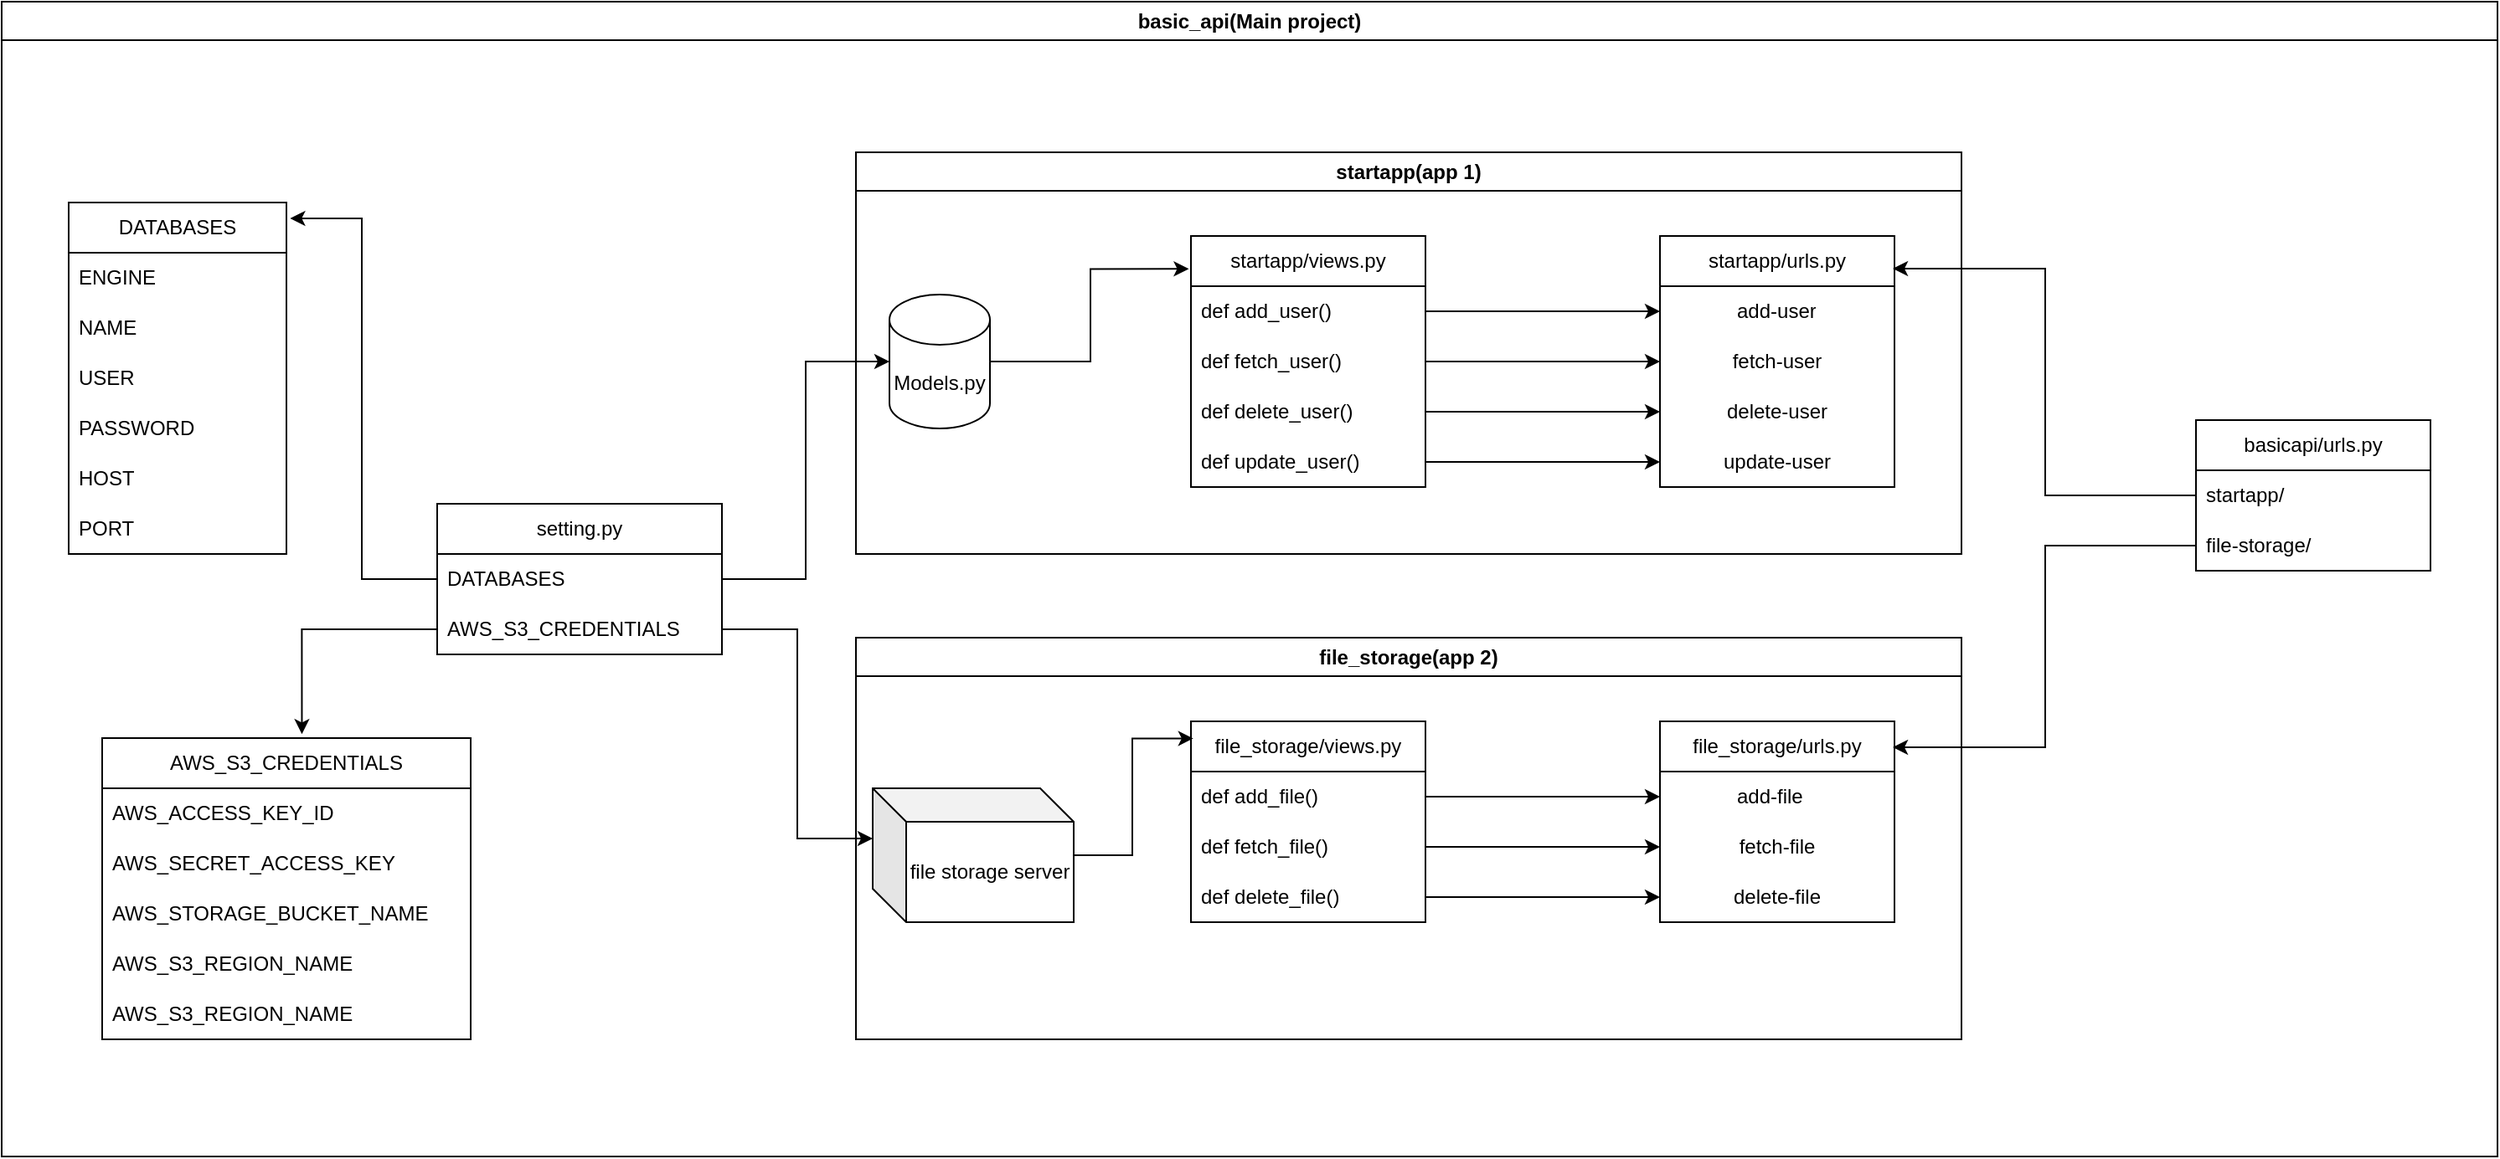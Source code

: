 <mxfile version="26.0.16">
  <diagram name="Page-1" id="XtNXcdDxOLI-yIGNgzWS">
    <mxGraphModel dx="2236" dy="1707" grid="1" gridSize="10" guides="1" tooltips="1" connect="1" arrows="1" fold="1" page="1" pageScale="1" pageWidth="850" pageHeight="1100" math="0" shadow="0">
      <root>
        <mxCell id="0" />
        <mxCell id="1" parent="0" />
        <mxCell id="6V8jNEa_y3OGPtVxwpbR-1" value="Models.py" style="shape=cylinder3;whiteSpace=wrap;html=1;boundedLbl=1;backgroundOutline=1;size=15;" vertex="1" parent="1">
          <mxGeometry x="80" y="125" width="60" height="80" as="geometry" />
        </mxCell>
        <mxCell id="6V8jNEa_y3OGPtVxwpbR-3" value="startapp/urls.py" style="swimlane;fontStyle=0;childLayout=stackLayout;horizontal=1;startSize=30;horizontalStack=0;resizeParent=1;resizeParentMax=0;resizeLast=0;collapsible=1;marginBottom=0;whiteSpace=wrap;html=1;" vertex="1" parent="1">
          <mxGeometry x="540" y="90" width="140" height="150" as="geometry" />
        </mxCell>
        <mxCell id="6V8jNEa_y3OGPtVxwpbR-4" value="&lt;blockquote style=&quot;margin: 0 0 0 40px; border: none; padding: 0px;&quot;&gt;add-user&lt;/blockquote&gt;" style="text;strokeColor=none;fillColor=none;align=left;verticalAlign=middle;spacingLeft=4;spacingRight=4;overflow=hidden;points=[[0,0.5],[1,0.5]];portConstraint=eastwest;rotatable=0;whiteSpace=wrap;html=1;" vertex="1" parent="6V8jNEa_y3OGPtVxwpbR-3">
          <mxGeometry y="30" width="140" height="30" as="geometry" />
        </mxCell>
        <mxCell id="6V8jNEa_y3OGPtVxwpbR-5" value="fetch-user" style="text;strokeColor=none;fillColor=none;align=center;verticalAlign=middle;spacingLeft=4;spacingRight=4;overflow=hidden;points=[[0,0.5],[1,0.5]];portConstraint=eastwest;rotatable=0;whiteSpace=wrap;html=1;" vertex="1" parent="6V8jNEa_y3OGPtVxwpbR-3">
          <mxGeometry y="60" width="140" height="30" as="geometry" />
        </mxCell>
        <mxCell id="6V8jNEa_y3OGPtVxwpbR-6" value="delete-user" style="text;strokeColor=none;fillColor=none;align=center;verticalAlign=middle;spacingLeft=4;spacingRight=4;overflow=hidden;points=[[0,0.5],[1,0.5]];portConstraint=eastwest;rotatable=0;whiteSpace=wrap;html=1;" vertex="1" parent="6V8jNEa_y3OGPtVxwpbR-3">
          <mxGeometry y="90" width="140" height="30" as="geometry" />
        </mxCell>
        <mxCell id="6V8jNEa_y3OGPtVxwpbR-9" value="update-user" style="text;strokeColor=none;fillColor=none;align=center;verticalAlign=middle;spacingLeft=4;spacingRight=4;overflow=hidden;points=[[0,0.5],[1,0.5]];portConstraint=eastwest;rotatable=0;whiteSpace=wrap;html=1;" vertex="1" parent="6V8jNEa_y3OGPtVxwpbR-3">
          <mxGeometry y="120" width="140" height="30" as="geometry" />
        </mxCell>
        <mxCell id="6V8jNEa_y3OGPtVxwpbR-10" value="startapp/views.py" style="swimlane;fontStyle=0;childLayout=stackLayout;horizontal=1;startSize=30;horizontalStack=0;resizeParent=1;resizeParentMax=0;resizeLast=0;collapsible=1;marginBottom=0;whiteSpace=wrap;html=1;" vertex="1" parent="1">
          <mxGeometry x="260" y="90" width="140" height="150" as="geometry" />
        </mxCell>
        <mxCell id="6V8jNEa_y3OGPtVxwpbR-11" value="def add_user()" style="text;strokeColor=none;fillColor=none;align=left;verticalAlign=middle;spacingLeft=4;spacingRight=4;overflow=hidden;points=[[0,0.5],[1,0.5]];portConstraint=eastwest;rotatable=0;whiteSpace=wrap;html=1;" vertex="1" parent="6V8jNEa_y3OGPtVxwpbR-10">
          <mxGeometry y="30" width="140" height="30" as="geometry" />
        </mxCell>
        <mxCell id="6V8jNEa_y3OGPtVxwpbR-12" value="def fetch_user()" style="text;strokeColor=none;fillColor=none;align=left;verticalAlign=middle;spacingLeft=4;spacingRight=4;overflow=hidden;points=[[0,0.5],[1,0.5]];portConstraint=eastwest;rotatable=0;whiteSpace=wrap;html=1;" vertex="1" parent="6V8jNEa_y3OGPtVxwpbR-10">
          <mxGeometry y="60" width="140" height="30" as="geometry" />
        </mxCell>
        <mxCell id="6V8jNEa_y3OGPtVxwpbR-13" value="def delete_user()" style="text;strokeColor=none;fillColor=none;align=left;verticalAlign=middle;spacingLeft=4;spacingRight=4;overflow=hidden;points=[[0,0.5],[1,0.5]];portConstraint=eastwest;rotatable=0;whiteSpace=wrap;html=1;" vertex="1" parent="6V8jNEa_y3OGPtVxwpbR-10">
          <mxGeometry y="90" width="140" height="30" as="geometry" />
        </mxCell>
        <mxCell id="6V8jNEa_y3OGPtVxwpbR-14" value="def update_user()" style="text;strokeColor=none;fillColor=none;align=left;verticalAlign=middle;spacingLeft=4;spacingRight=4;overflow=hidden;points=[[0,0.5],[1,0.5]];portConstraint=eastwest;rotatable=0;whiteSpace=wrap;html=1;" vertex="1" parent="6V8jNEa_y3OGPtVxwpbR-10">
          <mxGeometry y="120" width="140" height="30" as="geometry" />
        </mxCell>
        <mxCell id="6V8jNEa_y3OGPtVxwpbR-15" style="edgeStyle=orthogonalEdgeStyle;rounded=0;orthogonalLoop=1;jettySize=auto;html=1;entryX=-0.009;entryY=0.131;entryDx=0;entryDy=0;entryPerimeter=0;" edge="1" parent="1" source="6V8jNEa_y3OGPtVxwpbR-1" target="6V8jNEa_y3OGPtVxwpbR-10">
          <mxGeometry relative="1" as="geometry" />
        </mxCell>
        <mxCell id="6V8jNEa_y3OGPtVxwpbR-16" style="edgeStyle=orthogonalEdgeStyle;rounded=0;orthogonalLoop=1;jettySize=auto;html=1;entryX=0;entryY=0.5;entryDx=0;entryDy=0;" edge="1" parent="1" source="6V8jNEa_y3OGPtVxwpbR-11" target="6V8jNEa_y3OGPtVxwpbR-4">
          <mxGeometry relative="1" as="geometry" />
        </mxCell>
        <mxCell id="6V8jNEa_y3OGPtVxwpbR-17" style="edgeStyle=orthogonalEdgeStyle;rounded=0;orthogonalLoop=1;jettySize=auto;html=1;entryX=0;entryY=0.5;entryDx=0;entryDy=0;" edge="1" parent="1" source="6V8jNEa_y3OGPtVxwpbR-12" target="6V8jNEa_y3OGPtVxwpbR-5">
          <mxGeometry relative="1" as="geometry" />
        </mxCell>
        <mxCell id="6V8jNEa_y3OGPtVxwpbR-18" style="edgeStyle=orthogonalEdgeStyle;rounded=0;orthogonalLoop=1;jettySize=auto;html=1;entryX=0;entryY=0.5;entryDx=0;entryDy=0;" edge="1" parent="1" source="6V8jNEa_y3OGPtVxwpbR-13" target="6V8jNEa_y3OGPtVxwpbR-6">
          <mxGeometry relative="1" as="geometry" />
        </mxCell>
        <mxCell id="6V8jNEa_y3OGPtVxwpbR-20" style="edgeStyle=orthogonalEdgeStyle;rounded=0;orthogonalLoop=1;jettySize=auto;html=1;entryX=0;entryY=0.5;entryDx=0;entryDy=0;" edge="1" parent="1" source="6V8jNEa_y3OGPtVxwpbR-14" target="6V8jNEa_y3OGPtVxwpbR-9">
          <mxGeometry relative="1" as="geometry" />
        </mxCell>
        <mxCell id="6V8jNEa_y3OGPtVxwpbR-30" value="startapp(app 1)" style="swimlane;whiteSpace=wrap;html=1;" vertex="1" parent="1">
          <mxGeometry x="60" y="40" width="660" height="240" as="geometry" />
        </mxCell>
        <mxCell id="6V8jNEa_y3OGPtVxwpbR-32" value="file_storage/urls.py" style="swimlane;fontStyle=0;childLayout=stackLayout;horizontal=1;startSize=30;horizontalStack=0;resizeParent=1;resizeParentMax=0;resizeLast=0;collapsible=1;marginBottom=0;whiteSpace=wrap;html=1;" vertex="1" parent="1">
          <mxGeometry x="540" y="380" width="140" height="120" as="geometry" />
        </mxCell>
        <mxCell id="6V8jNEa_y3OGPtVxwpbR-33" value="&lt;blockquote style=&quot;margin: 0 0 0 40px; border: none; padding: 0px;&quot;&gt;add-file&lt;/blockquote&gt;" style="text;strokeColor=none;fillColor=none;align=left;verticalAlign=middle;spacingLeft=4;spacingRight=4;overflow=hidden;points=[[0,0.5],[1,0.5]];portConstraint=eastwest;rotatable=0;whiteSpace=wrap;html=1;" vertex="1" parent="6V8jNEa_y3OGPtVxwpbR-32">
          <mxGeometry y="30" width="140" height="30" as="geometry" />
        </mxCell>
        <mxCell id="6V8jNEa_y3OGPtVxwpbR-34" value="fetch-file" style="text;strokeColor=none;fillColor=none;align=center;verticalAlign=middle;spacingLeft=4;spacingRight=4;overflow=hidden;points=[[0,0.5],[1,0.5]];portConstraint=eastwest;rotatable=0;whiteSpace=wrap;html=1;" vertex="1" parent="6V8jNEa_y3OGPtVxwpbR-32">
          <mxGeometry y="60" width="140" height="30" as="geometry" />
        </mxCell>
        <mxCell id="6V8jNEa_y3OGPtVxwpbR-35" value="delete-file" style="text;strokeColor=none;fillColor=none;align=center;verticalAlign=middle;spacingLeft=4;spacingRight=4;overflow=hidden;points=[[0,0.5],[1,0.5]];portConstraint=eastwest;rotatable=0;whiteSpace=wrap;html=1;" vertex="1" parent="6V8jNEa_y3OGPtVxwpbR-32">
          <mxGeometry y="90" width="140" height="30" as="geometry" />
        </mxCell>
        <mxCell id="6V8jNEa_y3OGPtVxwpbR-37" value="file_storage/views.py" style="swimlane;fontStyle=0;childLayout=stackLayout;horizontal=1;startSize=30;horizontalStack=0;resizeParent=1;resizeParentMax=0;resizeLast=0;collapsible=1;marginBottom=0;whiteSpace=wrap;html=1;" vertex="1" parent="1">
          <mxGeometry x="260" y="380" width="140" height="120" as="geometry" />
        </mxCell>
        <mxCell id="6V8jNEa_y3OGPtVxwpbR-38" value="def add_file()" style="text;strokeColor=none;fillColor=none;align=left;verticalAlign=middle;spacingLeft=4;spacingRight=4;overflow=hidden;points=[[0,0.5],[1,0.5]];portConstraint=eastwest;rotatable=0;whiteSpace=wrap;html=1;" vertex="1" parent="6V8jNEa_y3OGPtVxwpbR-37">
          <mxGeometry y="30" width="140" height="30" as="geometry" />
        </mxCell>
        <mxCell id="6V8jNEa_y3OGPtVxwpbR-39" value="def fetch_file()" style="text;strokeColor=none;fillColor=none;align=left;verticalAlign=middle;spacingLeft=4;spacingRight=4;overflow=hidden;points=[[0,0.5],[1,0.5]];portConstraint=eastwest;rotatable=0;whiteSpace=wrap;html=1;" vertex="1" parent="6V8jNEa_y3OGPtVxwpbR-37">
          <mxGeometry y="60" width="140" height="30" as="geometry" />
        </mxCell>
        <mxCell id="6V8jNEa_y3OGPtVxwpbR-40" value="def delete_file()" style="text;strokeColor=none;fillColor=none;align=left;verticalAlign=middle;spacingLeft=4;spacingRight=4;overflow=hidden;points=[[0,0.5],[1,0.5]];portConstraint=eastwest;rotatable=0;whiteSpace=wrap;html=1;" vertex="1" parent="6V8jNEa_y3OGPtVxwpbR-37">
          <mxGeometry y="90" width="140" height="30" as="geometry" />
        </mxCell>
        <mxCell id="6V8jNEa_y3OGPtVxwpbR-43" style="edgeStyle=orthogonalEdgeStyle;rounded=0;orthogonalLoop=1;jettySize=auto;html=1;entryX=0;entryY=0.5;entryDx=0;entryDy=0;" edge="1" parent="1" source="6V8jNEa_y3OGPtVxwpbR-38" target="6V8jNEa_y3OGPtVxwpbR-33">
          <mxGeometry relative="1" as="geometry" />
        </mxCell>
        <mxCell id="6V8jNEa_y3OGPtVxwpbR-44" style="edgeStyle=orthogonalEdgeStyle;rounded=0;orthogonalLoop=1;jettySize=auto;html=1;entryX=0;entryY=0.5;entryDx=0;entryDy=0;" edge="1" parent="1" source="6V8jNEa_y3OGPtVxwpbR-39" target="6V8jNEa_y3OGPtVxwpbR-34">
          <mxGeometry relative="1" as="geometry" />
        </mxCell>
        <mxCell id="6V8jNEa_y3OGPtVxwpbR-45" style="edgeStyle=orthogonalEdgeStyle;rounded=0;orthogonalLoop=1;jettySize=auto;html=1;entryX=0;entryY=0.5;entryDx=0;entryDy=0;" edge="1" parent="1" source="6V8jNEa_y3OGPtVxwpbR-40" target="6V8jNEa_y3OGPtVxwpbR-35">
          <mxGeometry relative="1" as="geometry" />
        </mxCell>
        <mxCell id="6V8jNEa_y3OGPtVxwpbR-47" value="file_storage(app 2)" style="swimlane;whiteSpace=wrap;html=1;" vertex="1" parent="1">
          <mxGeometry x="60" y="330" width="660" height="240" as="geometry" />
        </mxCell>
        <mxCell id="6V8jNEa_y3OGPtVxwpbR-48" value="file storage server" style="shape=cube;whiteSpace=wrap;html=1;boundedLbl=1;backgroundOutline=1;darkOpacity=0.05;darkOpacity2=0.1;" vertex="1" parent="6V8jNEa_y3OGPtVxwpbR-47">
          <mxGeometry x="10" y="90" width="120" height="80" as="geometry" />
        </mxCell>
        <mxCell id="6V8jNEa_y3OGPtVxwpbR-49" style="edgeStyle=orthogonalEdgeStyle;rounded=0;orthogonalLoop=1;jettySize=auto;html=1;entryX=0.01;entryY=0.085;entryDx=0;entryDy=0;entryPerimeter=0;" edge="1" parent="1" source="6V8jNEa_y3OGPtVxwpbR-48" target="6V8jNEa_y3OGPtVxwpbR-37">
          <mxGeometry relative="1" as="geometry" />
        </mxCell>
        <mxCell id="6V8jNEa_y3OGPtVxwpbR-50" value="basic_api(Main project)" style="swimlane;whiteSpace=wrap;html=1;" vertex="1" parent="1">
          <mxGeometry x="-450" y="-50" width="1490" height="690" as="geometry" />
        </mxCell>
        <mxCell id="6V8jNEa_y3OGPtVxwpbR-51" value="basicapi/urls.py" style="swimlane;fontStyle=0;childLayout=stackLayout;horizontal=1;startSize=30;horizontalStack=0;resizeParent=1;resizeParentMax=0;resizeLast=0;collapsible=1;marginBottom=0;whiteSpace=wrap;html=1;" vertex="1" parent="6V8jNEa_y3OGPtVxwpbR-50">
          <mxGeometry x="1310" y="250" width="140" height="90" as="geometry" />
        </mxCell>
        <mxCell id="6V8jNEa_y3OGPtVxwpbR-52" value="startapp/" style="text;strokeColor=none;fillColor=none;align=left;verticalAlign=middle;spacingLeft=4;spacingRight=4;overflow=hidden;points=[[0,0.5],[1,0.5]];portConstraint=eastwest;rotatable=0;whiteSpace=wrap;html=1;" vertex="1" parent="6V8jNEa_y3OGPtVxwpbR-51">
          <mxGeometry y="30" width="140" height="30" as="geometry" />
        </mxCell>
        <mxCell id="6V8jNEa_y3OGPtVxwpbR-53" value="file-storage/" style="text;strokeColor=none;fillColor=none;align=left;verticalAlign=middle;spacingLeft=4;spacingRight=4;overflow=hidden;points=[[0,0.5],[1,0.5]];portConstraint=eastwest;rotatable=0;whiteSpace=wrap;html=1;" vertex="1" parent="6V8jNEa_y3OGPtVxwpbR-51">
          <mxGeometry y="60" width="140" height="30" as="geometry" />
        </mxCell>
        <mxCell id="6V8jNEa_y3OGPtVxwpbR-57" value="setting.py" style="swimlane;fontStyle=0;childLayout=stackLayout;horizontal=1;startSize=30;horizontalStack=0;resizeParent=1;resizeParentMax=0;resizeLast=0;collapsible=1;marginBottom=0;whiteSpace=wrap;html=1;" vertex="1" parent="6V8jNEa_y3OGPtVxwpbR-50">
          <mxGeometry x="260" y="300" width="170" height="90" as="geometry" />
        </mxCell>
        <mxCell id="6V8jNEa_y3OGPtVxwpbR-58" value="DATABASES" style="text;strokeColor=none;fillColor=none;align=left;verticalAlign=middle;spacingLeft=4;spacingRight=4;overflow=hidden;points=[[0,0.5],[1,0.5]];portConstraint=eastwest;rotatable=0;whiteSpace=wrap;html=1;" vertex="1" parent="6V8jNEa_y3OGPtVxwpbR-57">
          <mxGeometry y="30" width="170" height="30" as="geometry" />
        </mxCell>
        <mxCell id="6V8jNEa_y3OGPtVxwpbR-59" value="AWS_S3_CREDENTIALS" style="text;strokeColor=none;fillColor=none;align=left;verticalAlign=middle;spacingLeft=4;spacingRight=4;overflow=hidden;points=[[0,0.5],[1,0.5]];portConstraint=eastwest;rotatable=0;whiteSpace=wrap;html=1;" vertex="1" parent="6V8jNEa_y3OGPtVxwpbR-57">
          <mxGeometry y="60" width="170" height="30" as="geometry" />
        </mxCell>
        <mxCell id="6V8jNEa_y3OGPtVxwpbR-63" value="DATABASES" style="swimlane;fontStyle=0;childLayout=stackLayout;horizontal=1;startSize=30;horizontalStack=0;resizeParent=1;resizeParentMax=0;resizeLast=0;collapsible=1;marginBottom=0;whiteSpace=wrap;html=1;" vertex="1" parent="6V8jNEa_y3OGPtVxwpbR-50">
          <mxGeometry x="40" y="120" width="130" height="210" as="geometry" />
        </mxCell>
        <mxCell id="6V8jNEa_y3OGPtVxwpbR-64" value="ENGINE" style="text;strokeColor=none;fillColor=none;align=left;verticalAlign=middle;spacingLeft=4;spacingRight=4;overflow=hidden;points=[[0,0.5],[1,0.5]];portConstraint=eastwest;rotatable=0;whiteSpace=wrap;html=1;" vertex="1" parent="6V8jNEa_y3OGPtVxwpbR-63">
          <mxGeometry y="30" width="130" height="30" as="geometry" />
        </mxCell>
        <mxCell id="6V8jNEa_y3OGPtVxwpbR-65" value="NAME" style="text;strokeColor=none;fillColor=none;align=left;verticalAlign=middle;spacingLeft=4;spacingRight=4;overflow=hidden;points=[[0,0.5],[1,0.5]];portConstraint=eastwest;rotatable=0;whiteSpace=wrap;html=1;" vertex="1" parent="6V8jNEa_y3OGPtVxwpbR-63">
          <mxGeometry y="60" width="130" height="30" as="geometry" />
        </mxCell>
        <mxCell id="6V8jNEa_y3OGPtVxwpbR-66" value="USER" style="text;strokeColor=none;fillColor=none;align=left;verticalAlign=middle;spacingLeft=4;spacingRight=4;overflow=hidden;points=[[0,0.5],[1,0.5]];portConstraint=eastwest;rotatable=0;whiteSpace=wrap;html=1;" vertex="1" parent="6V8jNEa_y3OGPtVxwpbR-63">
          <mxGeometry y="90" width="130" height="30" as="geometry" />
        </mxCell>
        <mxCell id="6V8jNEa_y3OGPtVxwpbR-67" value="PASSWORD" style="text;strokeColor=none;fillColor=none;align=left;verticalAlign=middle;spacingLeft=4;spacingRight=4;overflow=hidden;points=[[0,0.5],[1,0.5]];portConstraint=eastwest;rotatable=0;whiteSpace=wrap;html=1;" vertex="1" parent="6V8jNEa_y3OGPtVxwpbR-63">
          <mxGeometry y="120" width="130" height="30" as="geometry" />
        </mxCell>
        <mxCell id="6V8jNEa_y3OGPtVxwpbR-68" value="HOST" style="text;strokeColor=none;fillColor=none;align=left;verticalAlign=middle;spacingLeft=4;spacingRight=4;overflow=hidden;points=[[0,0.5],[1,0.5]];portConstraint=eastwest;rotatable=0;whiteSpace=wrap;html=1;" vertex="1" parent="6V8jNEa_y3OGPtVxwpbR-63">
          <mxGeometry y="150" width="130" height="30" as="geometry" />
        </mxCell>
        <mxCell id="6V8jNEa_y3OGPtVxwpbR-69" value="PORT" style="text;strokeColor=none;fillColor=none;align=left;verticalAlign=middle;spacingLeft=4;spacingRight=4;overflow=hidden;points=[[0,0.5],[1,0.5]];portConstraint=eastwest;rotatable=0;whiteSpace=wrap;html=1;" vertex="1" parent="6V8jNEa_y3OGPtVxwpbR-63">
          <mxGeometry y="180" width="130" height="30" as="geometry" />
        </mxCell>
        <mxCell id="6V8jNEa_y3OGPtVxwpbR-71" value="AWS_S3_CREDENTIALS" style="swimlane;fontStyle=0;childLayout=stackLayout;horizontal=1;startSize=30;horizontalStack=0;resizeParent=1;resizeParentMax=0;resizeLast=0;collapsible=1;marginBottom=0;whiteSpace=wrap;html=1;" vertex="1" parent="6V8jNEa_y3OGPtVxwpbR-50">
          <mxGeometry x="60" y="440" width="220" height="180" as="geometry" />
        </mxCell>
        <mxCell id="6V8jNEa_y3OGPtVxwpbR-72" value="AWS_ACCESS_KEY_ID" style="text;strokeColor=none;fillColor=none;align=left;verticalAlign=middle;spacingLeft=4;spacingRight=4;overflow=hidden;points=[[0,0.5],[1,0.5]];portConstraint=eastwest;rotatable=0;whiteSpace=wrap;html=1;" vertex="1" parent="6V8jNEa_y3OGPtVxwpbR-71">
          <mxGeometry y="30" width="220" height="30" as="geometry" />
        </mxCell>
        <mxCell id="6V8jNEa_y3OGPtVxwpbR-73" value="AWS_SECRET_ACCESS_KEY" style="text;strokeColor=none;fillColor=none;align=left;verticalAlign=middle;spacingLeft=4;spacingRight=4;overflow=hidden;points=[[0,0.5],[1,0.5]];portConstraint=eastwest;rotatable=0;whiteSpace=wrap;html=1;" vertex="1" parent="6V8jNEa_y3OGPtVxwpbR-71">
          <mxGeometry y="60" width="220" height="30" as="geometry" />
        </mxCell>
        <mxCell id="6V8jNEa_y3OGPtVxwpbR-74" value="AWS_STORAGE_BUCKET_NAME" style="text;strokeColor=none;fillColor=none;align=left;verticalAlign=middle;spacingLeft=4;spacingRight=4;overflow=hidden;points=[[0,0.5],[1,0.5]];portConstraint=eastwest;rotatable=0;whiteSpace=wrap;html=1;" vertex="1" parent="6V8jNEa_y3OGPtVxwpbR-71">
          <mxGeometry y="90" width="220" height="30" as="geometry" />
        </mxCell>
        <mxCell id="6V8jNEa_y3OGPtVxwpbR-75" value="AWS_S3_REGION_NAME" style="text;strokeColor=none;fillColor=none;align=left;verticalAlign=middle;spacingLeft=4;spacingRight=4;overflow=hidden;points=[[0,0.5],[1,0.5]];portConstraint=eastwest;rotatable=0;whiteSpace=wrap;html=1;" vertex="1" parent="6V8jNEa_y3OGPtVxwpbR-71">
          <mxGeometry y="120" width="220" height="30" as="geometry" />
        </mxCell>
        <mxCell id="6V8jNEa_y3OGPtVxwpbR-76" value="AWS_S3_REGION_NAME" style="text;strokeColor=none;fillColor=none;align=left;verticalAlign=middle;spacingLeft=4;spacingRight=4;overflow=hidden;points=[[0,0.5],[1,0.5]];portConstraint=eastwest;rotatable=0;whiteSpace=wrap;html=1;" vertex="1" parent="6V8jNEa_y3OGPtVxwpbR-71">
          <mxGeometry y="150" width="220" height="30" as="geometry" />
        </mxCell>
        <mxCell id="6V8jNEa_y3OGPtVxwpbR-81" style="edgeStyle=orthogonalEdgeStyle;rounded=0;orthogonalLoop=1;jettySize=auto;html=1;entryX=1.017;entryY=0.045;entryDx=0;entryDy=0;entryPerimeter=0;" edge="1" parent="6V8jNEa_y3OGPtVxwpbR-50" source="6V8jNEa_y3OGPtVxwpbR-58" target="6V8jNEa_y3OGPtVxwpbR-63">
          <mxGeometry relative="1" as="geometry" />
        </mxCell>
        <mxCell id="6V8jNEa_y3OGPtVxwpbR-82" style="edgeStyle=orthogonalEdgeStyle;rounded=0;orthogonalLoop=1;jettySize=auto;html=1;entryX=0.542;entryY=-0.013;entryDx=0;entryDy=0;entryPerimeter=0;" edge="1" parent="6V8jNEa_y3OGPtVxwpbR-50" source="6V8jNEa_y3OGPtVxwpbR-59" target="6V8jNEa_y3OGPtVxwpbR-71">
          <mxGeometry relative="1" as="geometry" />
        </mxCell>
        <mxCell id="6V8jNEa_y3OGPtVxwpbR-55" style="edgeStyle=orthogonalEdgeStyle;rounded=0;orthogonalLoop=1;jettySize=auto;html=1;entryX=0.993;entryY=0.13;entryDx=0;entryDy=0;entryPerimeter=0;" edge="1" parent="1" source="6V8jNEa_y3OGPtVxwpbR-52" target="6V8jNEa_y3OGPtVxwpbR-3">
          <mxGeometry relative="1" as="geometry" />
        </mxCell>
        <mxCell id="6V8jNEa_y3OGPtVxwpbR-56" style="edgeStyle=orthogonalEdgeStyle;rounded=0;orthogonalLoop=1;jettySize=auto;html=1;entryX=0.993;entryY=0.129;entryDx=0;entryDy=0;entryPerimeter=0;" edge="1" parent="1" source="6V8jNEa_y3OGPtVxwpbR-53" target="6V8jNEa_y3OGPtVxwpbR-32">
          <mxGeometry relative="1" as="geometry" />
        </mxCell>
        <mxCell id="6V8jNEa_y3OGPtVxwpbR-83" style="edgeStyle=orthogonalEdgeStyle;rounded=0;orthogonalLoop=1;jettySize=auto;html=1;entryX=0;entryY=0.5;entryDx=0;entryDy=0;entryPerimeter=0;" edge="1" parent="1" source="6V8jNEa_y3OGPtVxwpbR-58" target="6V8jNEa_y3OGPtVxwpbR-1">
          <mxGeometry relative="1" as="geometry" />
        </mxCell>
        <mxCell id="6V8jNEa_y3OGPtVxwpbR-84" style="edgeStyle=orthogonalEdgeStyle;rounded=0;orthogonalLoop=1;jettySize=auto;html=1;entryX=0;entryY=0;entryDx=0;entryDy=30;entryPerimeter=0;" edge="1" parent="1" source="6V8jNEa_y3OGPtVxwpbR-59" target="6V8jNEa_y3OGPtVxwpbR-48">
          <mxGeometry relative="1" as="geometry" />
        </mxCell>
      </root>
    </mxGraphModel>
  </diagram>
</mxfile>
